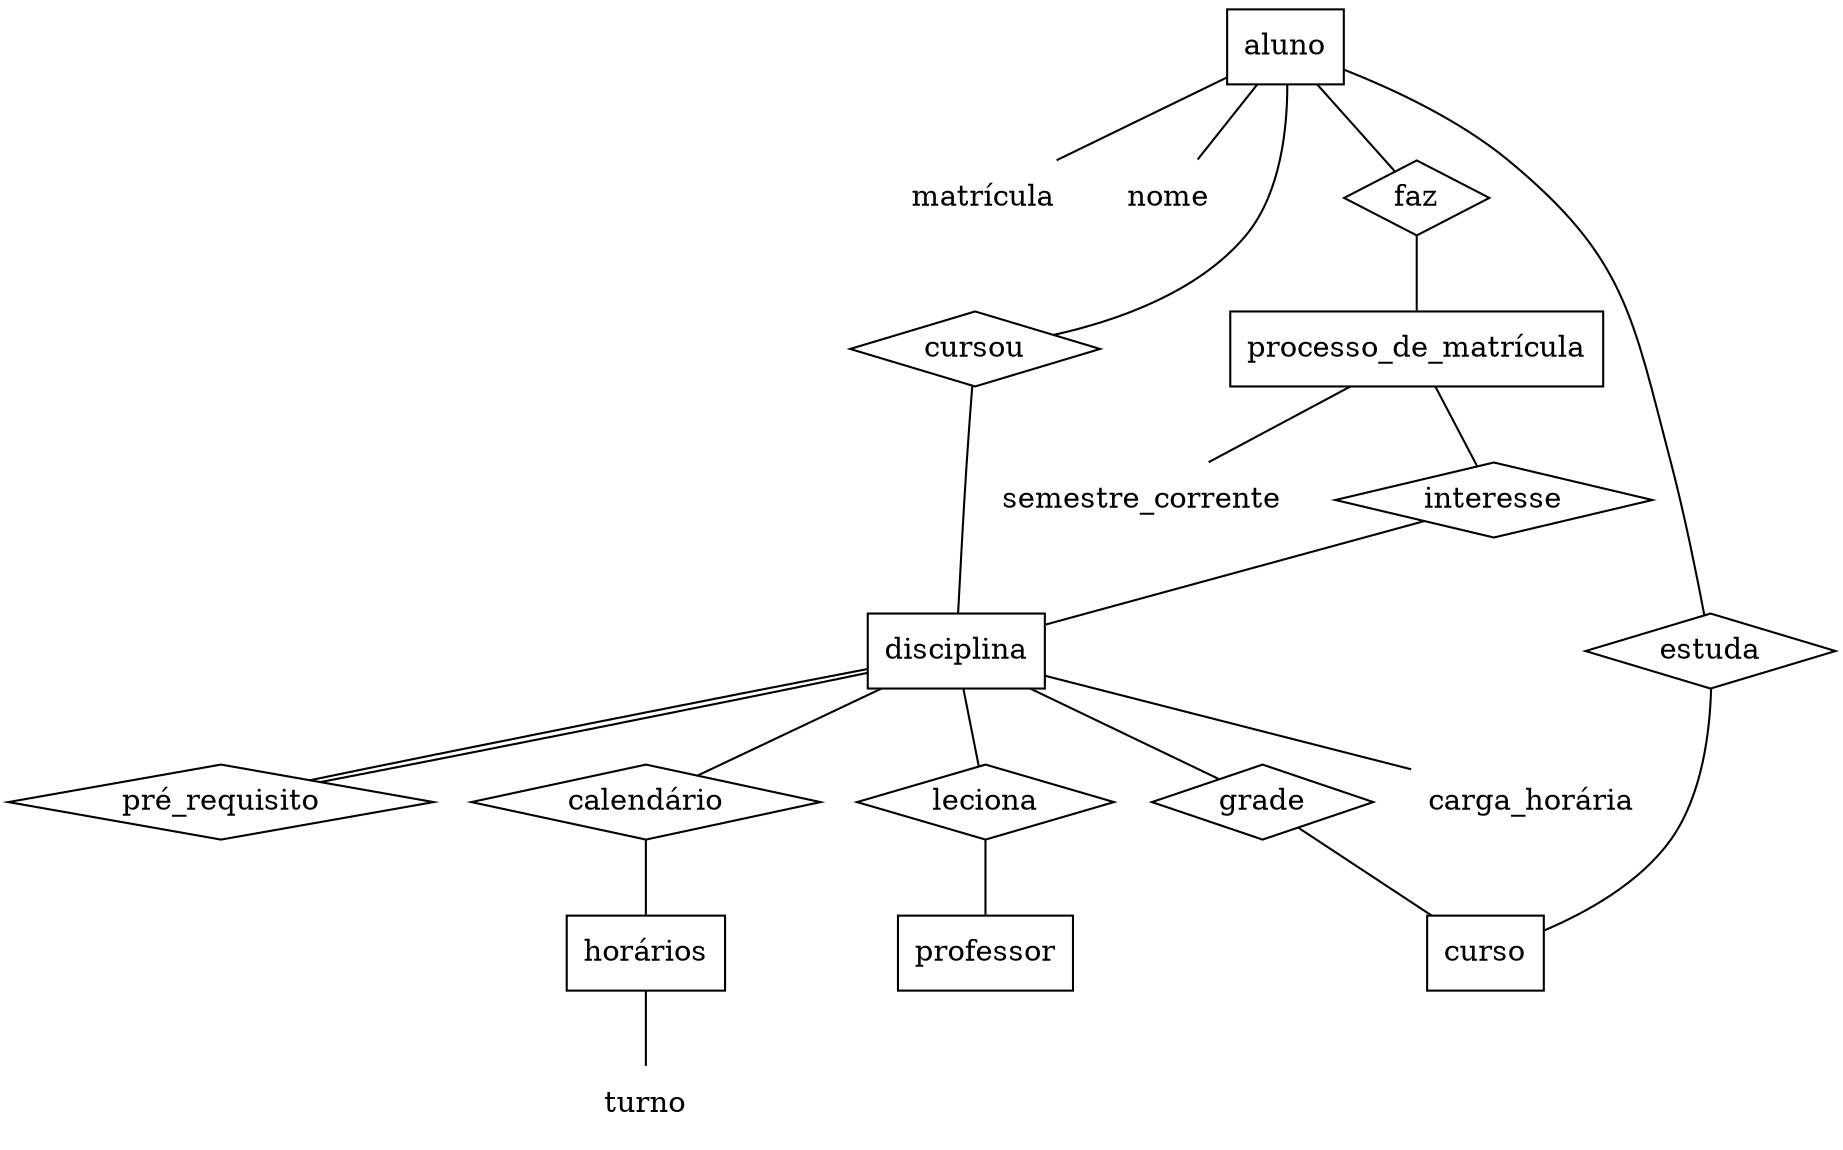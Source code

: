 graph diagramaER{

	//entidades
	aluno [shape = record]
	disciplina [shape = record]
	processo_de_matrícula [shape = record]
	horários [shape = record]
	professor [shape = record]
	curso [shape = record]

	//atributos
	matrícula [shape = plaintext]
	nome [shape = plaintext]
	carga_horária [shape = plaintext]
	semestre_corrente [shape = plaintext]
	turno [shape = plaintext]

	//relacionamento
	cursou [shape=diamond]
	faz [shape=diamond]
	interesse [shape=diamond]
	estuda [shape=diamond]
	pré_requisito [shape=diamond]
	calendário [shape=diamond]
	grade [shape=diamond]
	leciona [shape=diamond]

	//ligação
	aluno -- cursou -- disciplina
	aluno -- faz -- processo_de_matrícula
	aluno -- estuda -- curso
	processo_de_matrícula -- interesse -- disciplina
	disciplina -- pré_requisito -- disciplina
	disciplina -- calendário -- horários
	disciplina -- grade -- curso
	disciplina -- leciona -- professor
	aluno -- matrícula
	aluno -- nome
	processo_de_matrícula -- semestre_corrente
	disciplina -- carga_horária 
	horários -- turno
	

}
